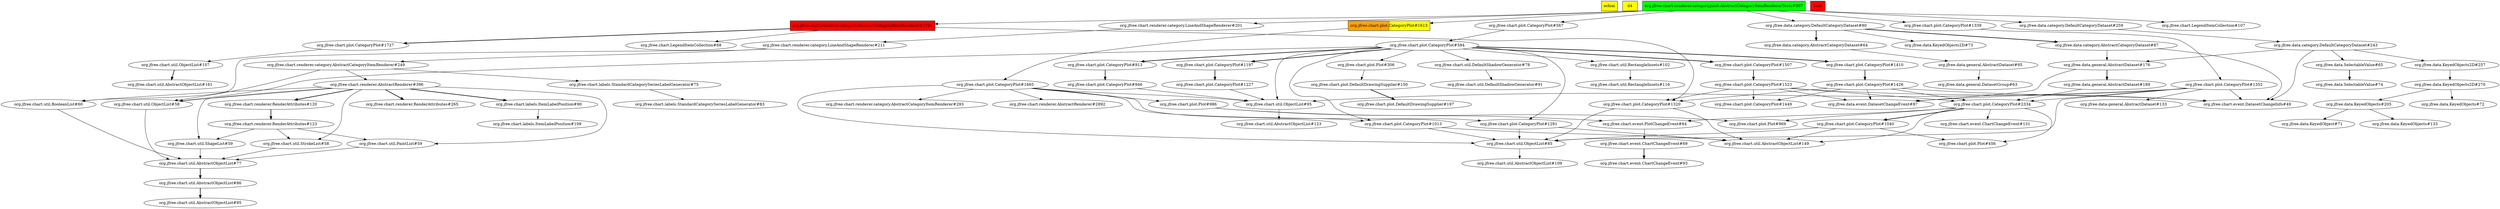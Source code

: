 digraph enhanced {
	"ochiai" [style=striped shape=box fillcolor="yellow"];
	"d4" [style=striped shape=box fillcolor="yellow"];
	"org.jfree.chart.renderer.category.AbstractCategoryItemRenderer#1791" [style=striped shape=box fillcolor="red"];
	"org.jfree.chart.renderer.category.junit.AbstractCategoryItemRendererTests#397" [style=striped shape=box fillcolor="green"];
	"org.jfree.chart.plot.CategoryPlot#1613" [style=striped shape=box fillcolor="orange:yellow"];
	"real" [style=striped shape=box fillcolor="red"];
	"org.jfree.data.category.AbstractCategoryDataset#87" -> "org.jfree.data.general.AbstractDataset#176";
	"org.jfree.data.category.DefaultCategoryDataset#243" -> "org.jfree.data.general.AbstractDataset#176";
	"org.jfree.chart.renderer.category.junit.AbstractCategoryItemRendererTests#397" -> "org.jfree.chart.renderer.category.AbstractCategoryItemRenderer#1791";
	"org.jfree.chart.event.PlotChangeEvent#64" -> "org.jfree.chart.event.ChartChangeEvent#69";
	"org.jfree.chart.labels.StandardCategorySeriesLabelGenerator#75" -> "org.jfree.chart.labels.StandardCategorySeriesLabelGenerator#83";
	"org.jfree.chart.util.RectangleInsets#102" -> "org.jfree.chart.util.RectangleInsets#116";
	"org.jfree.data.general.AbstractDataset#95" -> "org.jfree.data.general.DatasetGroup#63";
	"org.jfree.chart.plot.CategoryPlot#1352" -> "org.jfree.data.general.AbstractDataset#133";
	"org.jfree.chart.plot.CategoryPlot#1727" -> "org.jfree.chart.util.ObjectList#107";
	"org.jfree.chart.util.ObjectList#85" -> "org.jfree.chart.util.AbstractObjectList#109";
	"org.jfree.chart.plot.CategoryPlot#1665" -> "org.jfree.chart.renderer.AbstractRenderer#2892";
	"org.jfree.chart.renderer.category.LineAndShapeRenderer#201" -> "org.jfree.chart.renderer.category.LineAndShapeRenderer#211";
	"org.jfree.chart.plot.CategoryPlot#584" -> "org.jfree.chart.util.DefaultShadowGenerator#78";
	"org.jfree.data.KeyedObjects2D#257" -> "org.jfree.data.KeyedObjects2D#270";
	"org.jfree.chart.util.AbstractObjectList#77" -> "org.jfree.chart.util.AbstractObjectList#86" [style=bold];
	"org.jfree.chart.plot.CategoryPlot#584" -> "org.jfree.chart.plot.CategoryPlot#1197" [style=bold];
	"org.jfree.chart.renderer.AbstractRenderer#396" -> "org.jfree.chart.util.PaintList#59";
	"org.jfree.chart.renderer.RenderAttributes#123" -> "org.jfree.chart.util.PaintList#59";
	"org.jfree.chart.plot.Plot#986" -> "org.jfree.chart.plot.Plot#969";
	"org.jfree.chart.plot.CategoryPlot#2334" -> "org.jfree.chart.plot.Plot#969";
	"org.jfree.chart.renderer.AbstractRenderer#396" -> "org.jfree.chart.util.ShapeList#59";
	"org.jfree.chart.renderer.RenderAttributes#123" -> "org.jfree.chart.util.ShapeList#59";
	"org.jfree.chart.plot.CategoryPlot#1040" -> "org.jfree.chart.util.AbstractObjectList#149";
	"org.jfree.chart.plot.CategoryPlot#1291" -> "org.jfree.chart.util.AbstractObjectList#149";
	"org.jfree.chart.plot.CategoryPlot#2334" -> "org.jfree.chart.util.AbstractObjectList#149";
	"org.jfree.chart.plot.CategoryPlot#1013" -> "org.jfree.chart.util.AbstractObjectList#149";
	"org.jfree.chart.plot.CategoryPlot#1320" -> "org.jfree.chart.util.AbstractObjectList#149";
	"org.jfree.data.general.AbstractDataset#176" -> "org.jfree.data.event.DatasetChangeEvent#87";
	"org.jfree.chart.plot.CategoryPlot#1426" -> "org.jfree.data.event.DatasetChangeEvent#87";
	"org.jfree.chart.plot.CategoryPlot#1523" -> "org.jfree.data.event.DatasetChangeEvent#87";
	"org.jfree.chart.plot.CategoryPlot#1352" -> "org.jfree.data.event.DatasetChangeEvent#87";
	"org.jfree.data.category.DefaultCategoryDataset#80" -> "org.jfree.data.KeyedObjects2D#73";
	"org.jfree.data.KeyedObjects2D#270" -> "org.jfree.data.KeyedObjects#205";
	"org.jfree.chart.plot.CategoryPlot#1339" -> "org.jfree.chart.plot.CategoryPlot#1352";
	"org.jfree.chart.renderer.category.AbstractCategoryItemRenderer#1791" -> "org.jfree.chart.LegendItemCollection#68";
	"org.jfree.chart.renderer.category.AbstractCategoryItemRenderer#1791" -> "org.jfree.chart.plot.CategoryPlot#1727" [style=bold];
	"org.jfree.chart.plot.CategoryPlot#584" -> "org.jfree.chart.util.RectangleInsets#102";
	"org.jfree.chart.renderer.AbstractRenderer#396" -> "org.jfree.chart.labels.ItemLabelPosition#90" [style=bold];
	"org.jfree.chart.renderer.category.junit.AbstractCategoryItemRendererTests#397" -> "org.jfree.chart.renderer.category.LineAndShapeRenderer#201";
	"org.jfree.data.category.AbstractCategoryDataset#64" -> "org.jfree.data.general.AbstractDataset#95";
	"org.jfree.chart.plot.CategoryPlot#1426" -> "org.jfree.chart.plot.CategoryPlot#1449";
	"org.jfree.chart.plot.CategoryPlot#1523" -> "org.jfree.chart.plot.CategoryPlot#1449";
	"org.jfree.data.category.AbstractCategoryDataset#87" -> "org.jfree.chart.event.DatasetChangeInfo#49";
	"org.jfree.chart.plot.CategoryPlot#1426" -> "org.jfree.chart.event.DatasetChangeInfo#49";
	"org.jfree.chart.plot.CategoryPlot#1523" -> "org.jfree.chart.event.DatasetChangeInfo#49";
	"org.jfree.data.category.DefaultCategoryDataset#243" -> "org.jfree.chart.event.DatasetChangeInfo#49";
	"org.jfree.chart.plot.CategoryPlot#1352" -> "org.jfree.chart.event.DatasetChangeInfo#49";
	"org.jfree.chart.util.PaintList#59" -> "org.jfree.chart.util.AbstractObjectList#77";
	"org.jfree.chart.util.ShapeList#59" -> "org.jfree.chart.util.AbstractObjectList#77";
	"org.jfree.chart.util.StrokeList#58" -> "org.jfree.chart.util.AbstractObjectList#77";
	"org.jfree.chart.util.BooleanList#60" -> "org.jfree.chart.util.AbstractObjectList#77";
	"org.jfree.chart.util.ObjectList#58" -> "org.jfree.chart.util.AbstractObjectList#77";
	"org.jfree.chart.renderer.category.junit.AbstractCategoryItemRendererTests#397" -> "org.jfree.chart.plot.CategoryPlot#567";
	"org.jfree.chart.renderer.AbstractRenderer#396" -> "org.jfree.chart.renderer.RenderAttributes#265" [style=bold];
	"org.jfree.chart.plot.CategoryPlot#2334" -> "org.jfree.chart.plot.CategoryPlot#1040" [style=bold];
	"org.jfree.chart.renderer.category.junit.AbstractCategoryItemRendererTests#397" -> "org.jfree.data.category.DefaultCategoryDataset#259";
	"org.jfree.chart.renderer.category.junit.AbstractCategoryItemRendererTests#397" -> "org.jfree.chart.LegendItemCollection#107";
	"org.jfree.chart.renderer.category.AbstractCategoryItemRenderer#249" -> "org.jfree.chart.renderer.AbstractRenderer#396";
	"org.jfree.chart.plot.CategoryPlot#1507" -> "org.jfree.chart.plot.CategoryPlot#1523" [style=bold];
	"org.jfree.chart.plot.CategoryPlot#946" -> "org.jfree.chart.util.ObjectList#95";
	"org.jfree.chart.plot.CategoryPlot#1227" -> "org.jfree.chart.util.ObjectList#95";
	"org.jfree.chart.plot.CategoryPlot#1665" -> "org.jfree.chart.util.ObjectList#95";
	"org.jfree.chart.plot.CategoryPlot#584" -> "org.jfree.chart.util.ObjectList#95";
	"org.jfree.chart.plot.CategoryPlot#1352" -> "org.jfree.chart.util.ObjectList#95";
	"org.jfree.data.KeyedObjects#205" -> "org.jfree.data.KeyedObject#71";
	"org.jfree.data.general.AbstractDataset#189" -> "org.jfree.chart.plot.CategoryPlot#2334";
	"org.jfree.chart.plot.CategoryPlot#1426" -> "org.jfree.chart.plot.CategoryPlot#2334";
	"org.jfree.chart.plot.CategoryPlot#1523" -> "org.jfree.chart.plot.CategoryPlot#2334";
	"org.jfree.chart.plot.CategoryPlot#1352" -> "org.jfree.chart.plot.CategoryPlot#2334";
	"org.jfree.data.category.DefaultCategoryDataset#80" -> "org.jfree.data.category.AbstractCategoryDataset#64" [style=bold];
	"org.jfree.chart.event.ChartChangeEvent#69" -> "org.jfree.chart.event.ChartChangeEvent#93" [style=bold];
	"org.jfree.chart.renderer.category.AbstractCategoryItemRenderer#1791" -> "org.jfree.chart.plot.CategoryPlot#1320";
	"org.jfree.chart.plot.CategoryPlot#1426" -> "org.jfree.chart.plot.CategoryPlot#1320";
	"org.jfree.chart.plot.CategoryPlot#1523" -> "org.jfree.chart.plot.CategoryPlot#1320";
	"org.jfree.chart.renderer.AbstractRenderer#396" -> "org.jfree.chart.util.ObjectList#58";
	"org.jfree.chart.plot.CategoryPlot#584" -> "org.jfree.chart.util.ObjectList#58";
	"org.jfree.chart.renderer.category.AbstractCategoryItemRenderer#249" -> "org.jfree.chart.util.ObjectList#58";
	"org.jfree.chart.renderer.category.junit.AbstractCategoryItemRendererTests#397" -> "org.jfree.chart.plot.CategoryPlot#1339";
	"org.jfree.chart.plot.Plot#306" -> "org.jfree.chart.plot.DefaultDrawingSupplier#150";
	"org.jfree.data.category.DefaultCategoryDataset#243" -> "org.jfree.data.KeyedObjects2D#257";
	"org.jfree.chart.renderer.category.junit.AbstractCategoryItemRendererTests#397" -> "org.jfree.chart.plot.CategoryPlot#1613";
	"org.jfree.chart.renderer.AbstractRenderer#396" -> "org.jfree.chart.util.StrokeList#58";
	"org.jfree.chart.renderer.RenderAttributes#123" -> "org.jfree.chart.util.StrokeList#58";
	"org.jfree.chart.plot.CategoryPlot#1665" -> "org.jfree.chart.renderer.category.AbstractCategoryItemRenderer#293";
	"org.jfree.chart.plot.CategoryPlot#584" -> "org.jfree.chart.plot.CategoryPlot#913" [style=bold];
	"org.jfree.chart.util.ObjectList#95" -> "org.jfree.chart.util.AbstractObjectList#123";
	"org.jfree.chart.plot.CategoryPlot#584" -> "org.jfree.chart.plot.Plot#306";
	"org.jfree.chart.plot.CategoryPlot#1665" -> "org.jfree.chart.plot.CategoryPlot#1291";
	"org.jfree.chart.plot.CategoryPlot#584" -> "org.jfree.chart.plot.CategoryPlot#1291";
	"org.jfree.chart.plot.CategoryPlot#1665" -> "org.jfree.chart.plot.Plot#986";
	"org.jfree.chart.plot.CategoryPlot#1040" -> "org.jfree.chart.util.ObjectList#85";
	"org.jfree.chart.plot.CategoryPlot#1291" -> "org.jfree.chart.util.ObjectList#85";
	"org.jfree.chart.plot.CategoryPlot#1665" -> "org.jfree.chart.util.ObjectList#85";
	"org.jfree.chart.plot.CategoryPlot#1013" -> "org.jfree.chart.util.ObjectList#85";
	"org.jfree.chart.plot.CategoryPlot#1320" -> "org.jfree.chart.util.ObjectList#85";
	"org.jfree.chart.plot.CategoryPlot#1352" -> "org.jfree.chart.util.ObjectList#85";
	"org.jfree.data.SelectableValue#65" -> "org.jfree.data.SelectableValue#74" [style=bold];
	"org.jfree.chart.util.ObjectList#107" -> "org.jfree.chart.util.AbstractObjectList#161" [style=bold];
	"org.jfree.data.category.DefaultCategoryDataset#259" -> "org.jfree.data.category.DefaultCategoryDataset#243";
	"org.jfree.chart.util.DefaultShadowGenerator#78" -> "org.jfree.chart.util.DefaultShadowGenerator#91";
	"org.jfree.chart.plot.DefaultDrawingSupplier#150" -> "org.jfree.chart.plot.DefaultDrawingSupplier#197" [style=bold];
	"org.jfree.chart.plot.CategoryPlot#584" -> "org.jfree.chart.plot.CategoryPlot#1410" [style=bold];
	"org.jfree.chart.plot.CategoryPlot#1665" -> "org.jfree.chart.plot.CategoryPlot#1013";
	"org.jfree.chart.plot.CategoryPlot#584" -> "org.jfree.chart.plot.CategoryPlot#1013";
	"org.jfree.chart.renderer.category.LineAndShapeRenderer#211" -> "org.jfree.chart.renderer.category.AbstractCategoryItemRenderer#249";
	"org.jfree.data.KeyedObjects2D#270" -> "org.jfree.data.KeyedObjects#72";
	"org.jfree.chart.labels.ItemLabelPosition#90" -> "org.jfree.chart.labels.ItemLabelPosition#109";
	"org.jfree.chart.util.AbstractObjectList#86" -> "org.jfree.chart.util.AbstractObjectList#95" [style=bold];
	"org.jfree.chart.renderer.category.AbstractCategoryItemRenderer#249" -> "org.jfree.chart.labels.StandardCategorySeriesLabelGenerator#75";
	"org.jfree.chart.plot.CategoryPlot#584" -> "org.jfree.chart.plot.CategoryPlot#1507" [style=bold];
	"org.jfree.data.general.AbstractDataset#176" -> "org.jfree.data.general.AbstractDataset#189" [style=bold];
	"org.jfree.chart.plot.CategoryPlot#1410" -> "org.jfree.chart.plot.CategoryPlot#1426" [style=bold];
	"org.jfree.chart.plot.CategoryPlot#1040" -> "org.jfree.chart.plot.Plot#456";
	"org.jfree.chart.plot.CategoryPlot#2334" -> "org.jfree.chart.plot.Plot#456";
	"org.jfree.chart.renderer.AbstractRenderer#396" -> "org.jfree.chart.renderer.RenderAttributes#120" [style=bold];
	"org.jfree.chart.plot.CategoryPlot#567" -> "org.jfree.chart.plot.CategoryPlot#584";
	"org.jfree.chart.renderer.AbstractRenderer#396" -> "org.jfree.chart.util.BooleanList#60";
	"org.jfree.chart.renderer.category.LineAndShapeRenderer#211" -> "org.jfree.chart.util.BooleanList#60";
	"org.jfree.chart.plot.Plot#986" -> "org.jfree.chart.event.PlotChangeEvent#64";
	"org.jfree.chart.plot.CategoryPlot#2334" -> "org.jfree.chart.event.PlotChangeEvent#64";
	"org.jfree.chart.renderer.RenderAttributes#120" -> "org.jfree.chart.renderer.RenderAttributes#123" [style=bold];
	"org.jfree.chart.plot.CategoryPlot#913" -> "org.jfree.chart.plot.CategoryPlot#946" [style=bold];
	"org.jfree.chart.plot.CategoryPlot#2334" -> "org.jfree.chart.event.ChartChangeEvent#131";
	"org.jfree.data.category.DefaultCategoryDataset#80" -> "org.jfree.data.category.AbstractCategoryDataset#87" [style=bold];
	"org.jfree.chart.renderer.category.junit.AbstractCategoryItemRendererTests#397" -> "org.jfree.data.category.DefaultCategoryDataset#80";
	"org.jfree.data.KeyedObjects#205" -> "org.jfree.data.KeyedObjects#133";
	"org.jfree.data.category.DefaultCategoryDataset#243" -> "org.jfree.data.SelectableValue#65";
	"org.jfree.chart.plot.CategoryPlot#1197" -> "org.jfree.chart.plot.CategoryPlot#1227" [style=bold];
	"org.jfree.chart.plot.CategoryPlot#1613" -> "org.jfree.chart.plot.CategoryPlot#1665";
}
